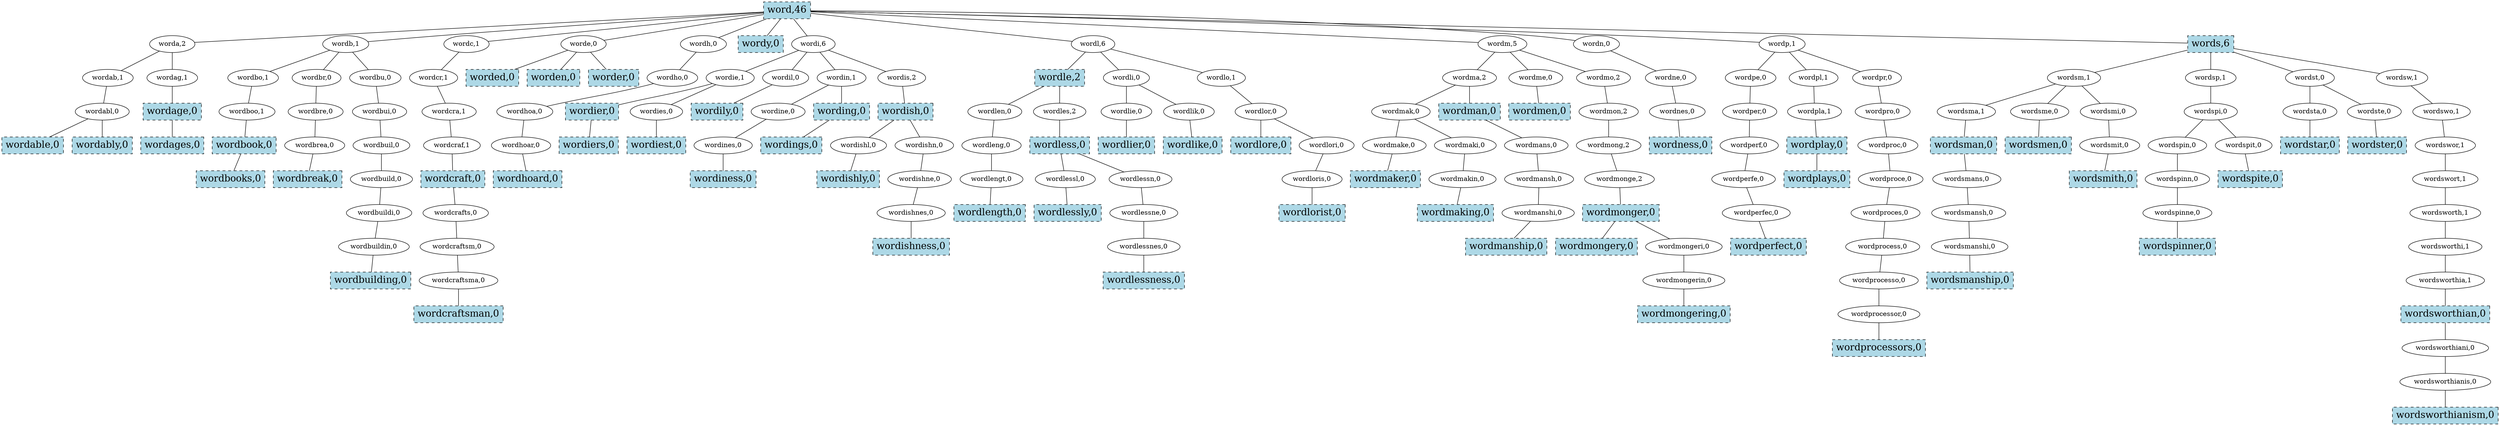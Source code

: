 graph TrieTreeGraph {
word_ [label="word,46"]
word_ [style="filled,dashed",shape=box,fontsize=20.0,fillcolor=lightblue];
word_ -- worda_
word_ -- wordb_
word_ -- wordc_
word_ -- worde_
word_ -- wordh_
word_ -- wordy_
word_ -- wordi_
word_ -- wordl_
word_ -- wordm_
word_ -- wordn_
word_ -- wordp_
word_ -- words_
worda_ [label="worda,2"]
worda_ -- wordab_
worda_ -- wordag_
wordab_ [label="wordab,1"]
wordab_ -- wordabl_
wordabl_ [label="wordabl,0"]
wordabl_ -- wordable_
wordabl_ -- wordably_
wordable_ [label="wordable,0"]
wordable_ [style="filled,dashed",shape=box,fontsize=20.0,fillcolor=lightblue];
wordably_ [label="wordably,0"]
wordably_ [style="filled,dashed",shape=box,fontsize=20.0,fillcolor=lightblue];
wordag_ [label="wordag,1"]
wordag_ -- wordage_
wordage_ [label="wordage,0"]
wordage_ [style="filled,dashed",shape=box,fontsize=20.0,fillcolor=lightblue];
wordage_ -- wordages_
wordages_ [label="wordages,0"]
wordages_ [style="filled,dashed",shape=box,fontsize=20.0,fillcolor=lightblue];
wordb_ [label="wordb,1"]
wordb_ -- wordbo_
wordb_ -- wordbr_
wordb_ -- wordbu_
wordbo_ [label="wordbo,1"]
wordbo_ -- wordboo_
wordboo_ [label="wordboo,1"]
wordboo_ -- wordbook_
wordbook_ [label="wordbook,0"]
wordbook_ [style="filled,dashed",shape=box,fontsize=20.0,fillcolor=lightblue];
wordbook_ -- wordbooks_
wordbooks_ [label="wordbooks,0"]
wordbooks_ [style="filled,dashed",shape=box,fontsize=20.0,fillcolor=lightblue];
wordbr_ [label="wordbr,0"]
wordbr_ -- wordbre_
wordbre_ [label="wordbre,0"]
wordbre_ -- wordbrea_
wordbrea_ [label="wordbrea,0"]
wordbrea_ -- wordbreak_
wordbreak_ [label="wordbreak,0"]
wordbreak_ [style="filled,dashed",shape=box,fontsize=20.0,fillcolor=lightblue];
wordbu_ [label="wordbu,0"]
wordbu_ -- wordbui_
wordbui_ [label="wordbui,0"]
wordbui_ -- wordbuil_
wordbuil_ [label="wordbuil,0"]
wordbuil_ -- wordbuild_
wordbuild_ [label="wordbuild,0"]
wordbuild_ -- wordbuildi_
wordbuildi_ [label="wordbuildi,0"]
wordbuildi_ -- wordbuildin_
wordbuildin_ [label="wordbuildin,0"]
wordbuildin_ -- wordbuilding_
wordbuilding_ [label="wordbuilding,0"]
wordbuilding_ [style="filled,dashed",shape=box,fontsize=20.0,fillcolor=lightblue];
wordc_ [label="wordc,1"]
wordc_ -- wordcr_
wordcr_ [label="wordcr,1"]
wordcr_ -- wordcra_
wordcra_ [label="wordcra,1"]
wordcra_ -- wordcraf_
wordcraf_ [label="wordcraf,1"]
wordcraf_ -- wordcraft_
wordcraft_ [label="wordcraft,0"]
wordcraft_ [style="filled,dashed",shape=box,fontsize=20.0,fillcolor=lightblue];
wordcraft_ -- wordcrafts_
wordcrafts_ [label="wordcrafts,0"]
wordcrafts_ -- wordcraftsm_
wordcraftsm_ [label="wordcraftsm,0"]
wordcraftsm_ -- wordcraftsma_
wordcraftsma_ [label="wordcraftsma,0"]
wordcraftsma_ -- wordcraftsman_
wordcraftsman_ [label="wordcraftsman,0"]
wordcraftsman_ [style="filled,dashed",shape=box,fontsize=20.0,fillcolor=lightblue];
worde_ [label="worde,0"]
worde_ -- worded_
worde_ -- worden_
worde_ -- worder_
worded_ [label="worded,0"]
worded_ [style="filled,dashed",shape=box,fontsize=20.0,fillcolor=lightblue];
worden_ [label="worden,0"]
worden_ [style="filled,dashed",shape=box,fontsize=20.0,fillcolor=lightblue];
worder_ [label="worder,0"]
worder_ [style="filled,dashed",shape=box,fontsize=20.0,fillcolor=lightblue];
wordh_ [label="wordh,0"]
wordh_ -- wordho_
wordho_ [label="wordho,0"]
wordho_ -- wordhoa_
wordhoa_ [label="wordhoa,0"]
wordhoa_ -- wordhoar_
wordhoar_ [label="wordhoar,0"]
wordhoar_ -- wordhoard_
wordhoard_ [label="wordhoard,0"]
wordhoard_ [style="filled,dashed",shape=box,fontsize=20.0,fillcolor=lightblue];
wordy_ [label="wordy,0"]
wordy_ [style="filled,dashed",shape=box,fontsize=20.0,fillcolor=lightblue];
wordi_ [label="wordi,6"]
wordi_ -- wordie_
wordi_ -- wordil_
wordi_ -- wordin_
wordi_ -- wordis_
wordie_ [label="wordie,1"]
wordie_ -- wordier_
wordie_ -- wordies_
wordier_ [label="wordier,0"]
wordier_ [style="filled,dashed",shape=box,fontsize=20.0,fillcolor=lightblue];
wordier_ -- wordiers_
wordiers_ [label="wordiers,0"]
wordiers_ [style="filled,dashed",shape=box,fontsize=20.0,fillcolor=lightblue];
wordies_ [label="wordies,0"]
wordies_ -- wordiest_
wordiest_ [label="wordiest,0"]
wordiest_ [style="filled,dashed",shape=box,fontsize=20.0,fillcolor=lightblue];
wordil_ [label="wordil,0"]
wordil_ -- wordily_
wordily_ [label="wordily,0"]
wordily_ [style="filled,dashed",shape=box,fontsize=20.0,fillcolor=lightblue];
wordin_ [label="wordin,1"]
wordin_ -- wordine_
wordin_ -- wording_
wordine_ [label="wordine,0"]
wordine_ -- wordines_
wordines_ [label="wordines,0"]
wordines_ -- wordiness_
wordiness_ [label="wordiness,0"]
wordiness_ [style="filled,dashed",shape=box,fontsize=20.0,fillcolor=lightblue];
wording_ [label="wording,0"]
wording_ [style="filled,dashed",shape=box,fontsize=20.0,fillcolor=lightblue];
wording_ -- wordings_
wordings_ [label="wordings,0"]
wordings_ [style="filled,dashed",shape=box,fontsize=20.0,fillcolor=lightblue];
wordis_ [label="wordis,2"]
wordis_ -- wordish_
wordish_ [label="wordish,0"]
wordish_ [style="filled,dashed",shape=box,fontsize=20.0,fillcolor=lightblue];
wordish_ -- wordishl_
wordish_ -- wordishn_
wordishl_ [label="wordishl,0"]
wordishl_ -- wordishly_
wordishly_ [label="wordishly,0"]
wordishly_ [style="filled,dashed",shape=box,fontsize=20.0,fillcolor=lightblue];
wordishn_ [label="wordishn,0"]
wordishn_ -- wordishne_
wordishne_ [label="wordishne,0"]
wordishne_ -- wordishnes_
wordishnes_ [label="wordishnes,0"]
wordishnes_ -- wordishness_
wordishness_ [label="wordishness,0"]
wordishness_ [style="filled,dashed",shape=box,fontsize=20.0,fillcolor=lightblue];
wordl_ [label="wordl,6"]
wordl_ -- wordle_
wordl_ -- wordli_
wordl_ -- wordlo_
wordle_ [label="wordle,2"]
wordle_ [style="filled,dashed",shape=box,fontsize=20.0,fillcolor=lightblue];
wordle_ -- wordlen_
wordle_ -- wordles_
wordlen_ [label="wordlen,0"]
wordlen_ -- wordleng_
wordleng_ [label="wordleng,0"]
wordleng_ -- wordlengt_
wordlengt_ [label="wordlengt,0"]
wordlengt_ -- wordlength_
wordlength_ [label="wordlength,0"]
wordlength_ [style="filled,dashed",shape=box,fontsize=20.0,fillcolor=lightblue];
wordles_ [label="wordles,2"]
wordles_ -- wordless_
wordless_ [label="wordless,0"]
wordless_ [style="filled,dashed",shape=box,fontsize=20.0,fillcolor=lightblue];
wordless_ -- wordlessl_
wordless_ -- wordlessn_
wordlessl_ [label="wordlessl,0"]
wordlessl_ -- wordlessly_
wordlessly_ [label="wordlessly,0"]
wordlessly_ [style="filled,dashed",shape=box,fontsize=20.0,fillcolor=lightblue];
wordlessn_ [label="wordlessn,0"]
wordlessn_ -- wordlessne_
wordlessne_ [label="wordlessne,0"]
wordlessne_ -- wordlessnes_
wordlessnes_ [label="wordlessnes,0"]
wordlessnes_ -- wordlessness_
wordlessness_ [label="wordlessness,0"]
wordlessness_ [style="filled,dashed",shape=box,fontsize=20.0,fillcolor=lightblue];
wordli_ [label="wordli,0"]
wordli_ -- wordlie_
wordli_ -- wordlik_
wordlie_ [label="wordlie,0"]
wordlie_ -- wordlier_
wordlier_ [label="wordlier,0"]
wordlier_ [style="filled,dashed",shape=box,fontsize=20.0,fillcolor=lightblue];
wordlik_ [label="wordlik,0"]
wordlik_ -- wordlike_
wordlike_ [label="wordlike,0"]
wordlike_ [style="filled,dashed",shape=box,fontsize=20.0,fillcolor=lightblue];
wordlo_ [label="wordlo,1"]
wordlo_ -- wordlor_
wordlor_ [label="wordlor,0"]
wordlor_ -- wordlore_
wordlor_ -- wordlori_
wordlore_ [label="wordlore,0"]
wordlore_ [style="filled,dashed",shape=box,fontsize=20.0,fillcolor=lightblue];
wordlori_ [label="wordlori,0"]
wordlori_ -- wordloris_
wordloris_ [label="wordloris,0"]
wordloris_ -- wordlorist_
wordlorist_ [label="wordlorist,0"]
wordlorist_ [style="filled,dashed",shape=box,fontsize=20.0,fillcolor=lightblue];
wordm_ [label="wordm,5"]
wordm_ -- wordma_
wordm_ -- wordme_
wordm_ -- wordmo_
wordma_ [label="wordma,2"]
wordma_ -- wordmak_
wordma_ -- wordman_
wordmak_ [label="wordmak,0"]
wordmak_ -- wordmake_
wordmak_ -- wordmaki_
wordmake_ [label="wordmake,0"]
wordmake_ -- wordmaker_
wordmaker_ [label="wordmaker,0"]
wordmaker_ [style="filled,dashed",shape=box,fontsize=20.0,fillcolor=lightblue];
wordmaki_ [label="wordmaki,0"]
wordmaki_ -- wordmakin_
wordmakin_ [label="wordmakin,0"]
wordmakin_ -- wordmaking_
wordmaking_ [label="wordmaking,0"]
wordmaking_ [style="filled,dashed",shape=box,fontsize=20.0,fillcolor=lightblue];
wordman_ [label="wordman,0"]
wordman_ [style="filled,dashed",shape=box,fontsize=20.0,fillcolor=lightblue];
wordman_ -- wordmans_
wordmans_ [label="wordmans,0"]
wordmans_ -- wordmansh_
wordmansh_ [label="wordmansh,0"]
wordmansh_ -- wordmanshi_
wordmanshi_ [label="wordmanshi,0"]
wordmanshi_ -- wordmanship_
wordmanship_ [label="wordmanship,0"]
wordmanship_ [style="filled,dashed",shape=box,fontsize=20.0,fillcolor=lightblue];
wordme_ [label="wordme,0"]
wordme_ -- wordmen_
wordmen_ [label="wordmen,0"]
wordmen_ [style="filled,dashed",shape=box,fontsize=20.0,fillcolor=lightblue];
wordmo_ [label="wordmo,2"]
wordmo_ -- wordmon_
wordmon_ [label="wordmon,2"]
wordmon_ -- wordmong_
wordmong_ [label="wordmong,2"]
wordmong_ -- wordmonge_
wordmonge_ [label="wordmonge,2"]
wordmonge_ -- wordmonger_
wordmonger_ [label="wordmonger,0"]
wordmonger_ [style="filled,dashed",shape=box,fontsize=20.0,fillcolor=lightblue];
wordmonger_ -- wordmongery_
wordmonger_ -- wordmongeri_
wordmongery_ [label="wordmongery,0"]
wordmongery_ [style="filled,dashed",shape=box,fontsize=20.0,fillcolor=lightblue];
wordmongeri_ [label="wordmongeri,0"]
wordmongeri_ -- wordmongerin_
wordmongerin_ [label="wordmongerin,0"]
wordmongerin_ -- wordmongering_
wordmongering_ [label="wordmongering,0"]
wordmongering_ [style="filled,dashed",shape=box,fontsize=20.0,fillcolor=lightblue];
wordn_ [label="wordn,0"]
wordn_ -- wordne_
wordne_ [label="wordne,0"]
wordne_ -- wordnes_
wordnes_ [label="wordnes,0"]
wordnes_ -- wordness_
wordness_ [label="wordness,0"]
wordness_ [style="filled,dashed",shape=box,fontsize=20.0,fillcolor=lightblue];
wordp_ [label="wordp,1"]
wordp_ -- wordpe_
wordp_ -- wordpl_
wordp_ -- wordpr_
wordpe_ [label="wordpe,0"]
wordpe_ -- wordper_
wordper_ [label="wordper,0"]
wordper_ -- wordperf_
wordperf_ [label="wordperf,0"]
wordperf_ -- wordperfe_
wordperfe_ [label="wordperfe,0"]
wordperfe_ -- wordperfec_
wordperfec_ [label="wordperfec,0"]
wordperfec_ -- wordperfect_
wordperfect_ [label="wordperfect,0"]
wordperfect_ [style="filled,dashed",shape=box,fontsize=20.0,fillcolor=lightblue];
wordpl_ [label="wordpl,1"]
wordpl_ -- wordpla_
wordpla_ [label="wordpla,1"]
wordpla_ -- wordplay_
wordplay_ [label="wordplay,0"]
wordplay_ [style="filled,dashed",shape=box,fontsize=20.0,fillcolor=lightblue];
wordplay_ -- wordplays_
wordplays_ [label="wordplays,0"]
wordplays_ [style="filled,dashed",shape=box,fontsize=20.0,fillcolor=lightblue];
wordpr_ [label="wordpr,0"]
wordpr_ -- wordpro_
wordpro_ [label="wordpro,0"]
wordpro_ -- wordproc_
wordproc_ [label="wordproc,0"]
wordproc_ -- wordproce_
wordproce_ [label="wordproce,0"]
wordproce_ -- wordproces_
wordproces_ [label="wordproces,0"]
wordproces_ -- wordprocess_
wordprocess_ [label="wordprocess,0"]
wordprocess_ -- wordprocesso_
wordprocesso_ [label="wordprocesso,0"]
wordprocesso_ -- wordprocessor_
wordprocessor_ [label="wordprocessor,0"]
wordprocessor_ -- wordprocessors_
wordprocessors_ [label="wordprocessors,0"]
wordprocessors_ [style="filled,dashed",shape=box,fontsize=20.0,fillcolor=lightblue];
words_ [label="words,6"]
words_ [style="filled,dashed",shape=box,fontsize=20.0,fillcolor=lightblue];
words_ -- wordsm_
words_ -- wordsp_
words_ -- wordst_
words_ -- wordsw_
wordsm_ [label="wordsm,1"]
wordsm_ -- wordsma_
wordsm_ -- wordsme_
wordsm_ -- wordsmi_
wordsma_ [label="wordsma,1"]
wordsma_ -- wordsman_
wordsman_ [label="wordsman,0"]
wordsman_ [style="filled,dashed",shape=box,fontsize=20.0,fillcolor=lightblue];
wordsman_ -- wordsmans_
wordsmans_ [label="wordsmans,0"]
wordsmans_ -- wordsmansh_
wordsmansh_ [label="wordsmansh,0"]
wordsmansh_ -- wordsmanshi_
wordsmanshi_ [label="wordsmanshi,0"]
wordsmanshi_ -- wordsmanship_
wordsmanship_ [label="wordsmanship,0"]
wordsmanship_ [style="filled,dashed",shape=box,fontsize=20.0,fillcolor=lightblue];
wordsme_ [label="wordsme,0"]
wordsme_ -- wordsmen_
wordsmen_ [label="wordsmen,0"]
wordsmen_ [style="filled,dashed",shape=box,fontsize=20.0,fillcolor=lightblue];
wordsmi_ [label="wordsmi,0"]
wordsmi_ -- wordsmit_
wordsmit_ [label="wordsmit,0"]
wordsmit_ -- wordsmith_
wordsmith_ [label="wordsmith,0"]
wordsmith_ [style="filled,dashed",shape=box,fontsize=20.0,fillcolor=lightblue];
wordsp_ [label="wordsp,1"]
wordsp_ -- wordspi_
wordspi_ [label="wordspi,0"]
wordspi_ -- wordspin_
wordspi_ -- wordspit_
wordspin_ [label="wordspin,0"]
wordspin_ -- wordspinn_
wordspinn_ [label="wordspinn,0"]
wordspinn_ -- wordspinne_
wordspinne_ [label="wordspinne,0"]
wordspinne_ -- wordspinner_
wordspinner_ [label="wordspinner,0"]
wordspinner_ [style="filled,dashed",shape=box,fontsize=20.0,fillcolor=lightblue];
wordspit_ [label="wordspit,0"]
wordspit_ -- wordspite_
wordspite_ [label="wordspite,0"]
wordspite_ [style="filled,dashed",shape=box,fontsize=20.0,fillcolor=lightblue];
wordst_ [label="wordst,0"]
wordst_ -- wordsta_
wordst_ -- wordste_
wordsta_ [label="wordsta,0"]
wordsta_ -- wordstar_
wordstar_ [label="wordstar,0"]
wordstar_ [style="filled,dashed",shape=box,fontsize=20.0,fillcolor=lightblue];
wordste_ [label="wordste,0"]
wordste_ -- wordster_
wordster_ [label="wordster,0"]
wordster_ [style="filled,dashed",shape=box,fontsize=20.0,fillcolor=lightblue];
wordsw_ [label="wordsw,1"]
wordsw_ -- wordswo_
wordswo_ [label="wordswo,1"]
wordswo_ -- wordswor_
wordswor_ [label="wordswor,1"]
wordswor_ -- wordswort_
wordswort_ [label="wordswort,1"]
wordswort_ -- wordsworth_
wordsworth_ [label="wordsworth,1"]
wordsworth_ -- wordsworthi_
wordsworthi_ [label="wordsworthi,1"]
wordsworthi_ -- wordsworthia_
wordsworthia_ [label="wordsworthia,1"]
wordsworthia_ -- wordsworthian_
wordsworthian_ [label="wordsworthian,0"]
wordsworthian_ [style="filled,dashed",shape=box,fontsize=20.0,fillcolor=lightblue];
wordsworthian_ -- wordsworthiani_
wordsworthiani_ [label="wordsworthiani,0"]
wordsworthiani_ -- wordsworthianis_
wordsworthianis_ [label="wordsworthianis,0"]
wordsworthianis_ -- wordsworthianism_
wordsworthianism_ [label="wordsworthianism,0"]
wordsworthianism_ [style="filled,dashed",shape=box,fontsize=20.0,fillcolor=lightblue];
}
